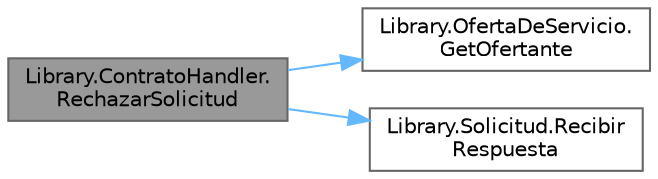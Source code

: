 digraph "Library.ContratoHandler.RechazarSolicitud"
{
 // INTERACTIVE_SVG=YES
 // LATEX_PDF_SIZE
  bgcolor="transparent";
  edge [fontname=Helvetica,fontsize=10,labelfontname=Helvetica,labelfontsize=10];
  node [fontname=Helvetica,fontsize=10,shape=box,height=0.2,width=0.4];
  rankdir="LR";
  Node1 [label="Library.ContratoHandler.\lRechazarSolicitud",height=0.2,width=0.4,color="gray40", fillcolor="grey60", style="filled", fontcolor="black",tooltip="Método para rechazar una solicitud."];
  Node1 -> Node2 [color="steelblue1",style="solid"];
  Node2 [label="Library.OfertaDeServicio.\lGetOfertante",height=0.2,width=0.4,color="grey40", fillcolor="white", style="filled",URL="$classLibrary_1_1OfertaDeServicio.html#a317a1a53e5d0446eab1627651120cb02",tooltip="Método para obtener NickName de Ofertante."];
  Node1 -> Node3 [color="steelblue1",style="solid"];
  Node3 [label="Library.Solicitud.Recibir\lRespuesta",height=0.2,width=0.4,color="grey40", fillcolor="white", style="filled",URL="$classLibrary_1_1Solicitud.html#af5a3701c9bf3a3272239cfdbad4ca44c",tooltip="Método para conocer el estado de una oferta"];
}
